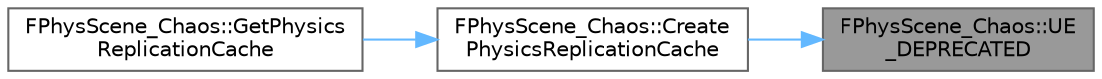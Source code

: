 digraph "FPhysScene_Chaos::UE_DEPRECATED"
{
 // INTERACTIVE_SVG=YES
 // LATEX_PDF_SIZE
  bgcolor="transparent";
  edge [fontname=Helvetica,fontsize=10,labelfontname=Helvetica,labelfontsize=10];
  node [fontname=Helvetica,fontsize=10,shape=box,height=0.2,width=0.4];
  rankdir="RL";
  Node1 [id="Node000001",label="FPhysScene_Chaos::UE\l_DEPRECATED",height=0.2,width=0.4,color="gray40", fillcolor="grey60", style="filled", fontcolor="black",tooltip=" "];
  Node1 -> Node2 [id="edge1_Node000001_Node000002",dir="back",color="steelblue1",style="solid",tooltip=" "];
  Node2 [id="Node000002",label="FPhysScene_Chaos::Create\lPhysicsReplicationCache",height=0.2,width=0.4,color="grey40", fillcolor="white", style="filled",URL="$d7/dec/classFPhysScene__Chaos.html#ac1371e4165cc907ff0b45c7dbf01c617",tooltip="Create the replication cache if one doesn't exist."];
  Node2 -> Node3 [id="edge2_Node000002_Node000003",dir="back",color="steelblue1",style="solid",tooltip=" "];
  Node3 [id="Node000003",label="FPhysScene_Chaos::GetPhysics\lReplicationCache",height=0.2,width=0.4,color="grey40", fillcolor="white", style="filled",URL="$d7/dec/classFPhysScene__Chaos.html#a054dfdbc7db9def275c49124467aa35f",tooltip="Get the FPhysicsReplicationCache."];
}
